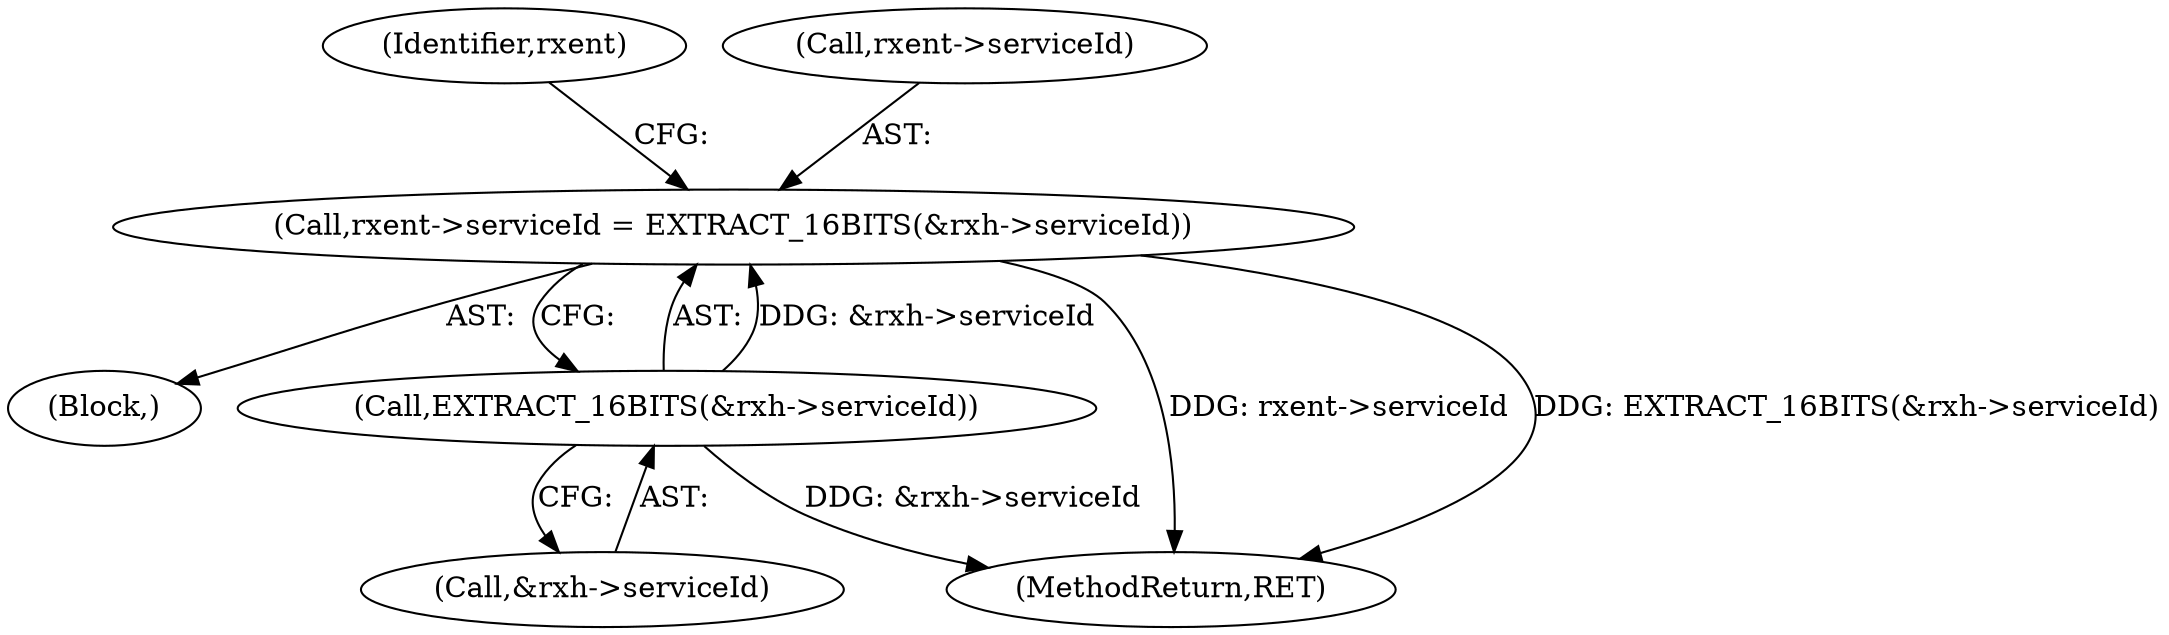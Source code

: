 digraph "0_tcpdump_c24922e692a52121e853a84ead6b9337f4c08a94_0@pointer" {
"1000180" [label="(Call,rxent->serviceId = EXTRACT_16BITS(&rxh->serviceId))"];
"1000184" [label="(Call,EXTRACT_16BITS(&rxh->serviceId))"];
"1000191" [label="(Identifier,rxent)"];
"1000180" [label="(Call,rxent->serviceId = EXTRACT_16BITS(&rxh->serviceId))"];
"1000105" [label="(Block,)"];
"1000184" [label="(Call,EXTRACT_16BITS(&rxh->serviceId))"];
"1000185" [label="(Call,&rxh->serviceId)"];
"1000181" [label="(Call,rxent->serviceId)"];
"1000198" [label="(MethodReturn,RET)"];
"1000180" -> "1000105"  [label="AST: "];
"1000180" -> "1000184"  [label="CFG: "];
"1000181" -> "1000180"  [label="AST: "];
"1000184" -> "1000180"  [label="AST: "];
"1000191" -> "1000180"  [label="CFG: "];
"1000180" -> "1000198"  [label="DDG: rxent->serviceId"];
"1000180" -> "1000198"  [label="DDG: EXTRACT_16BITS(&rxh->serviceId)"];
"1000184" -> "1000180"  [label="DDG: &rxh->serviceId"];
"1000184" -> "1000185"  [label="CFG: "];
"1000185" -> "1000184"  [label="AST: "];
"1000184" -> "1000198"  [label="DDG: &rxh->serviceId"];
}
